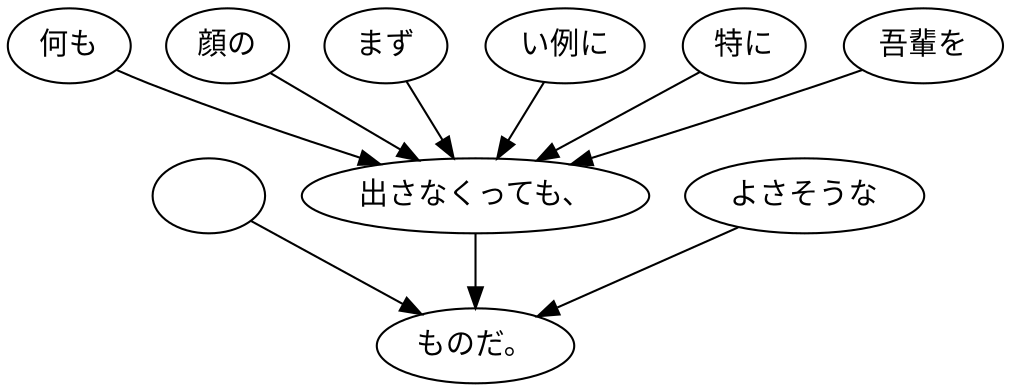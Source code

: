 digraph graph479 {
	node0 [label="　"];
	node1 [label="何も"];
	node2 [label="顔の"];
	node3 [label="まず"];
	node4 [label="い例に"];
	node5 [label="特に"];
	node6 [label="吾輩を"];
	node7 [label="出さなくっても、"];
	node8 [label="よさそうな"];
	node9 [label="ものだ。"];
	node0 -> node9;
	node1 -> node7;
	node2 -> node7;
	node3 -> node7;
	node4 -> node7;
	node5 -> node7;
	node6 -> node7;
	node7 -> node9;
	node8 -> node9;
}
